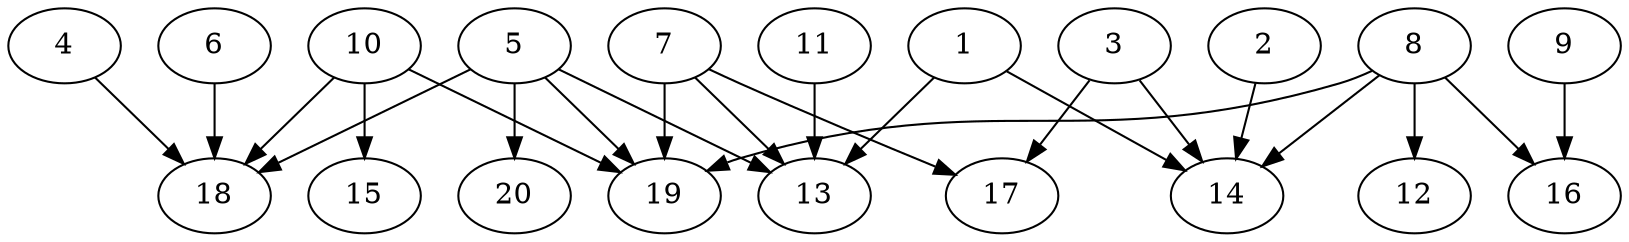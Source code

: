 // DAG automatically generated by daggen at Sat Jul 27 15:39:05 2019
// ./daggen --dot -n 20 --ccr 0.5 --fat 0.8 --regular 0.5 --density 0.4 --mindata 5242880 --maxdata 52428800 
digraph G {
  1 [size="90591232", alpha="0.04", expect_size="45295616"] 
  1 -> 13 [size ="45295616"]
  1 -> 14 [size ="45295616"]
  2 [size="65105920", alpha="0.16", expect_size="32552960"] 
  2 -> 14 [size ="32552960"]
  3 [size="81221632", alpha="0.15", expect_size="40610816"] 
  3 -> 14 [size ="40610816"]
  3 -> 17 [size ="40610816"]
  4 [size="53614592", alpha="0.09", expect_size="26807296"] 
  4 -> 18 [size ="26807296"]
  5 [size="76587008", alpha="0.05", expect_size="38293504"] 
  5 -> 13 [size ="38293504"]
  5 -> 18 [size ="38293504"]
  5 -> 19 [size ="38293504"]
  5 -> 20 [size ="38293504"]
  6 [size="84441088", alpha="0.16", expect_size="42220544"] 
  6 -> 18 [size ="42220544"]
  7 [size="18976768", alpha="0.14", expect_size="9488384"] 
  7 -> 13 [size ="9488384"]
  7 -> 17 [size ="9488384"]
  7 -> 19 [size ="9488384"]
  8 [size="31631360", alpha="0.14", expect_size="15815680"] 
  8 -> 12 [size ="15815680"]
  8 -> 14 [size ="15815680"]
  8 -> 16 [size ="15815680"]
  8 -> 19 [size ="15815680"]
  9 [size="90648576", alpha="0.07", expect_size="45324288"] 
  9 -> 16 [size ="45324288"]
  10 [size="96581632", alpha="0.01", expect_size="48290816"] 
  10 -> 15 [size ="48290816"]
  10 -> 18 [size ="48290816"]
  10 -> 19 [size ="48290816"]
  11 [size="69797888", alpha="0.17", expect_size="34898944"] 
  11 -> 13 [size ="34898944"]
  12 [size="90226688", alpha="0.04", expect_size="45113344"] 
  13 [size="73291776", alpha="0.10", expect_size="36645888"] 
  14 [size="51118080", alpha="0.06", expect_size="25559040"] 
  15 [size="93741056", alpha="0.01", expect_size="46870528"] 
  16 [size="25266176", alpha="0.12", expect_size="12633088"] 
  17 [size="102647808", alpha="0.08", expect_size="51323904"] 
  18 [size="75075584", alpha="0.11", expect_size="37537792"] 
  19 [size="45768704", alpha="0.12", expect_size="22884352"] 
  20 [size="80218112", alpha="0.18", expect_size="40109056"] 
}
